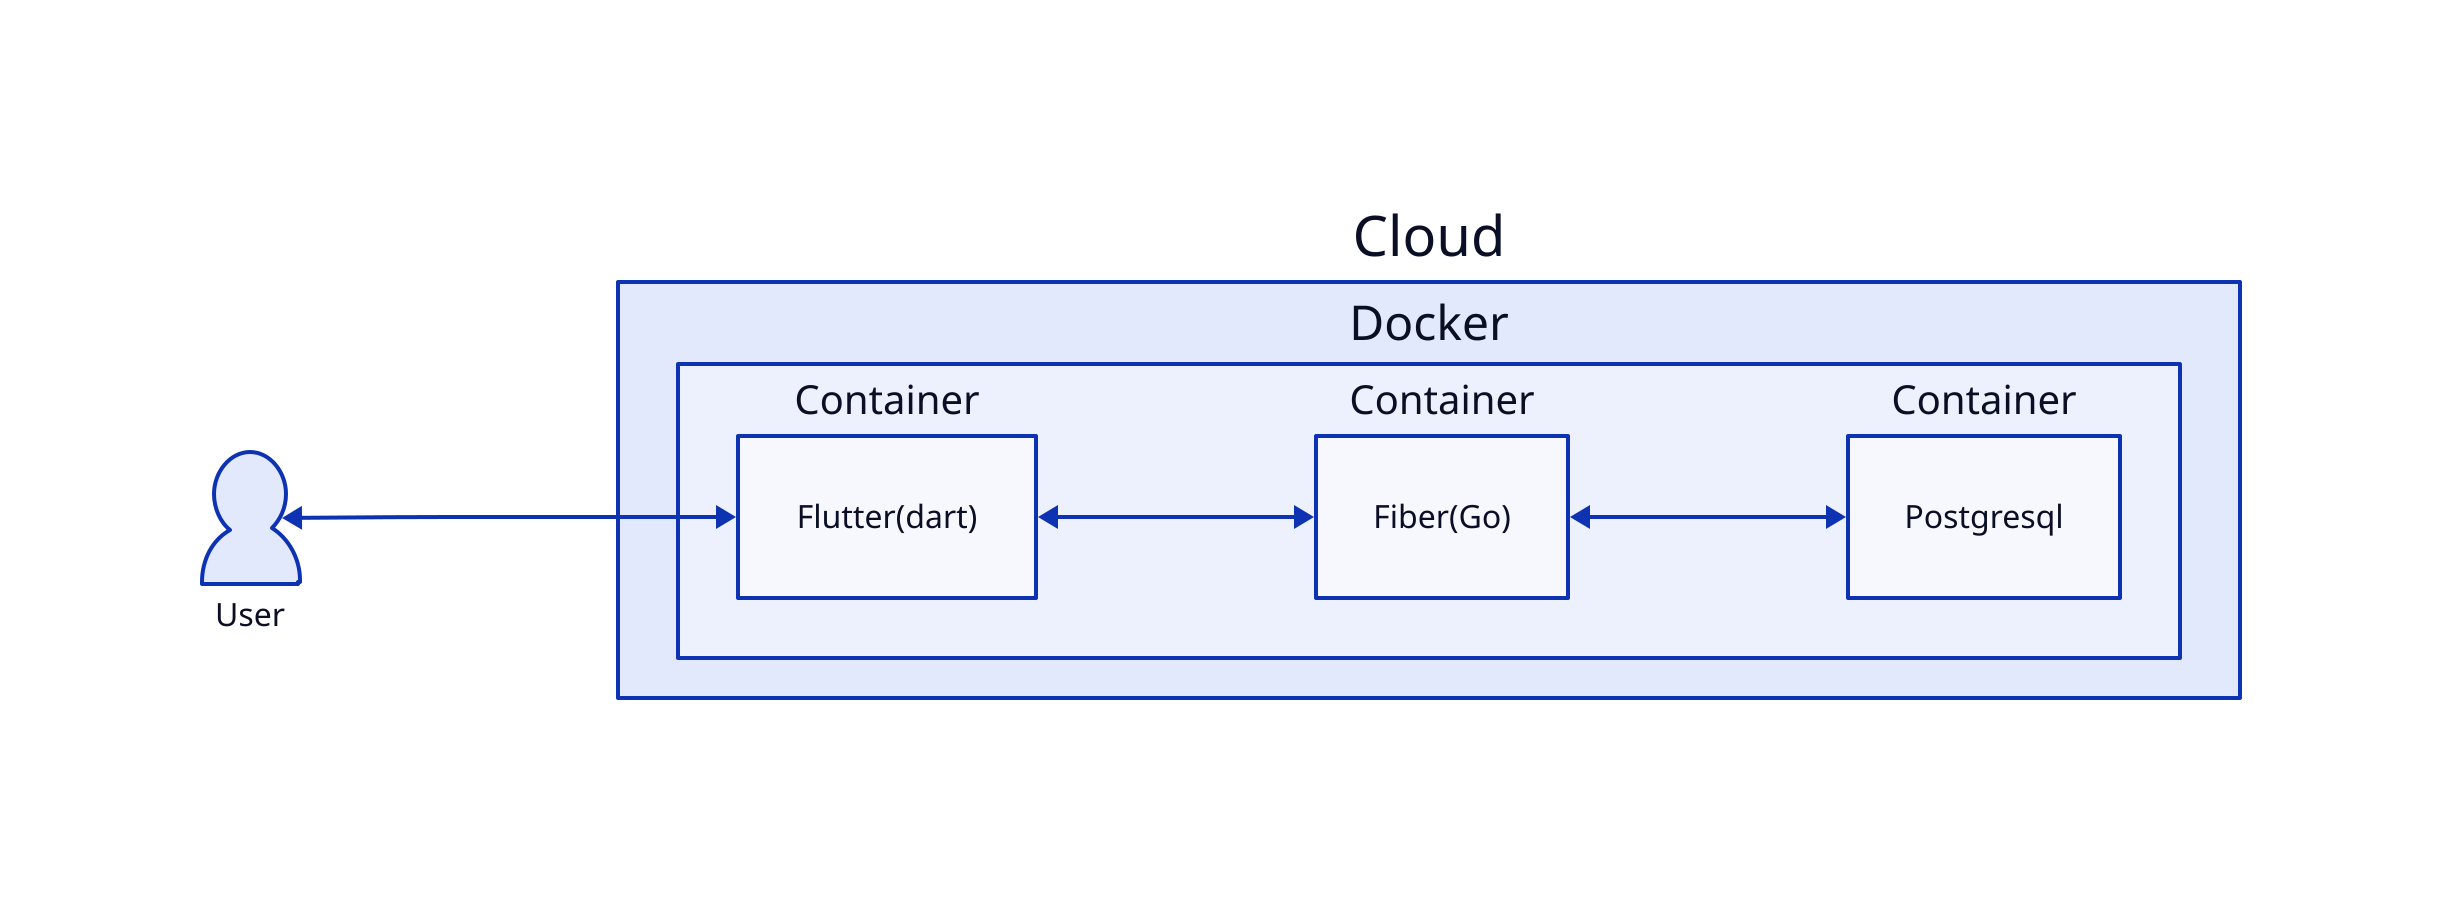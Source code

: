 Cloud: {
    Docker:{
        Flutter(dart): Container {
            Flutter(dart).shape: Text
        }
        Fiber(Go): Container{
            Fiber(Go).shape: Text
        }
        Postgresql: Container{
            Postgresql.shape: Text
        }
        Flutter(dart) <-> Fiber(Go) <-> Postgresql
    }
}

direction: right
User.shape: person
User <-> Cloud.Docker.Flutter(dart)

